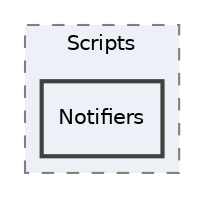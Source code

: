 digraph "Editor/UniRx/Scripts/Notifiers"
{
 // LATEX_PDF_SIZE
  edge [fontname="Helvetica",fontsize="10",labelfontname="Helvetica",labelfontsize="10"];
  node [fontname="Helvetica",fontsize="10",shape=record];
  compound=true
  subgraph clusterdir_78290d64b6a94e1392a62afc773d87b1 {
    graph [ bgcolor="#edf0f7", pencolor="grey50", style="filled,dashed,", label="Scripts", fontname="Helvetica", fontsize="10", URL="dir_78290d64b6a94e1392a62afc773d87b1.html"]
  dir_e3e26bb589e26da5b4b3708e05b22525 [shape=box, label="Notifiers", style="filled,bold,", fillcolor="#edf0f7", color="grey25", URL="dir_e3e26bb589e26da5b4b3708e05b22525.html"];
  }
}
